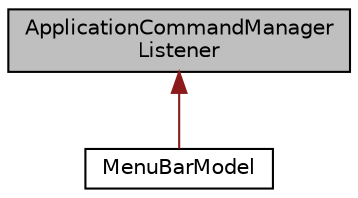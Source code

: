 digraph "ApplicationCommandManagerListener"
{
  bgcolor="transparent";
  edge [fontname="Helvetica",fontsize="10",labelfontname="Helvetica",labelfontsize="10"];
  node [fontname="Helvetica",fontsize="10",shape=record];
  Node0 [label="ApplicationCommandManager\lListener",height=0.2,width=0.4,color="black", fillcolor="grey75", style="filled", fontcolor="black"];
  Node0 -> Node1 [dir="back",color="firebrick4",fontsize="10",style="solid",fontname="Helvetica"];
  Node1 [label="MenuBarModel",height=0.2,width=0.4,color="black",URL="$classMenuBarModel.html",tooltip="A class for controlling MenuBar components. "];
}
